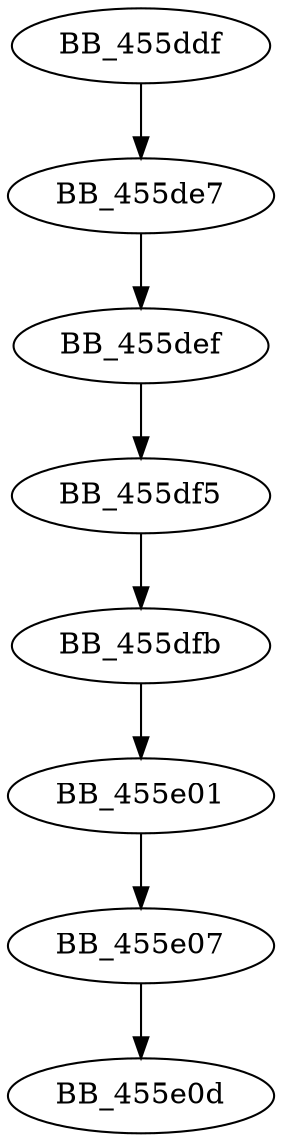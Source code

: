 DiGraph sub_455DDF{
BB_455ddf->BB_455de7
BB_455de7->BB_455def
BB_455def->BB_455df5
BB_455df5->BB_455dfb
BB_455dfb->BB_455e01
BB_455e01->BB_455e07
BB_455e07->BB_455e0d
}
